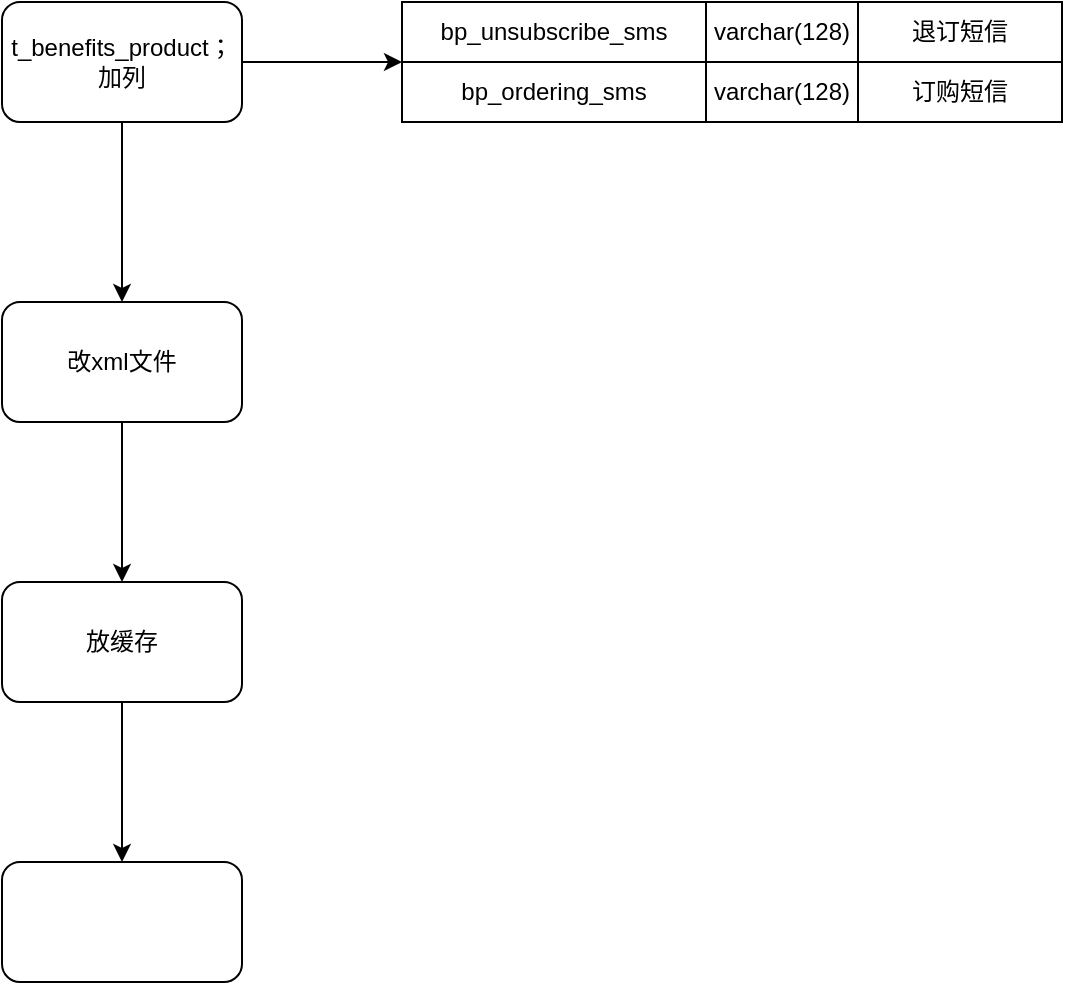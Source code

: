 <mxfile version="13.4.8" type="github">
  <diagram id="C5RBs43oDa-KdzZeNtuy" name="Page-1">
    <mxGraphModel dx="873" dy="582" grid="1" gridSize="10" guides="1" tooltips="1" connect="1" arrows="1" fold="1" page="1" pageScale="1" pageWidth="827" pageHeight="1169" math="0" shadow="0">
      <root>
        <mxCell id="WIyWlLk6GJQsqaUBKTNV-0" />
        <mxCell id="WIyWlLk6GJQsqaUBKTNV-1" parent="WIyWlLk6GJQsqaUBKTNV-0" />
        <mxCell id="6fObZZFcRlx7szJT0v2M-2" value="" style="edgeStyle=orthogonalEdgeStyle;rounded=0;orthogonalLoop=1;jettySize=auto;html=1;" edge="1" parent="WIyWlLk6GJQsqaUBKTNV-1" source="KzAmsMi60-icw3bkNjwb-0" target="2">
          <mxGeometry relative="1" as="geometry" />
        </mxCell>
        <mxCell id="6fObZZFcRlx7szJT0v2M-29" style="edgeStyle=orthogonalEdgeStyle;rounded=0;orthogonalLoop=1;jettySize=auto;html=1;" edge="1" parent="WIyWlLk6GJQsqaUBKTNV-1" source="KzAmsMi60-icw3bkNjwb-0" target="6fObZZFcRlx7szJT0v2M-9">
          <mxGeometry relative="1" as="geometry" />
        </mxCell>
        <mxCell id="KzAmsMi60-icw3bkNjwb-0" value="t_benefits_product；加列" style="rounded=1;whiteSpace=wrap;html=1;" vertex="1" parent="WIyWlLk6GJQsqaUBKTNV-1">
          <mxGeometry x="90" y="70" width="120" height="60" as="geometry" />
        </mxCell>
        <mxCell id="6fObZZFcRlx7szJT0v2M-31" value="" style="edgeStyle=orthogonalEdgeStyle;rounded=0;orthogonalLoop=1;jettySize=auto;html=1;" edge="1" parent="WIyWlLk6GJQsqaUBKTNV-1" source="2" target="6fObZZFcRlx7szJT0v2M-30">
          <mxGeometry relative="1" as="geometry" />
        </mxCell>
        <mxCell id="2" value="改xml文件" style="rounded=1;whiteSpace=wrap;html=1;" vertex="1" parent="WIyWlLk6GJQsqaUBKTNV-1">
          <mxGeometry x="90" y="220" width="120" height="60" as="geometry" />
        </mxCell>
        <mxCell id="6fObZZFcRlx7szJT0v2M-9" value="" style="shape=table;html=1;whiteSpace=wrap;startSize=0;container=1;collapsible=0;childLayout=tableLayout;" vertex="1" parent="WIyWlLk6GJQsqaUBKTNV-1">
          <mxGeometry x="290" y="70" width="330" height="60" as="geometry" />
        </mxCell>
        <mxCell id="6fObZZFcRlx7szJT0v2M-14" value="" style="shape=partialRectangle;html=1;whiteSpace=wrap;collapsible=0;dropTarget=0;pointerEvents=0;fillColor=none;top=0;left=0;bottom=0;right=0;points=[[0,0.5],[1,0.5]];portConstraint=eastwest;" vertex="1" parent="6fObZZFcRlx7szJT0v2M-9">
          <mxGeometry width="330" height="30" as="geometry" />
        </mxCell>
        <mxCell id="6fObZZFcRlx7szJT0v2M-15" value="bp_unsubscribe_sms" style="shape=partialRectangle;html=1;whiteSpace=wrap;connectable=0;fillColor=none;top=0;left=0;bottom=0;right=0;overflow=hidden;" vertex="1" parent="6fObZZFcRlx7szJT0v2M-14">
          <mxGeometry width="152" height="30" as="geometry" />
        </mxCell>
        <mxCell id="6fObZZFcRlx7szJT0v2M-16" value="varchar(128)" style="shape=partialRectangle;html=1;whiteSpace=wrap;connectable=0;fillColor=none;top=0;left=0;bottom=0;right=0;overflow=hidden;" vertex="1" parent="6fObZZFcRlx7szJT0v2M-14">
          <mxGeometry x="152" width="76" height="30" as="geometry" />
        </mxCell>
        <mxCell id="6fObZZFcRlx7szJT0v2M-17" value="退订短信" style="shape=partialRectangle;html=1;whiteSpace=wrap;connectable=0;fillColor=none;top=0;left=0;bottom=0;right=0;overflow=hidden;" vertex="1" parent="6fObZZFcRlx7szJT0v2M-14">
          <mxGeometry x="228" width="102" height="30" as="geometry" />
        </mxCell>
        <mxCell id="6fObZZFcRlx7szJT0v2M-10" value="" style="shape=partialRectangle;html=1;whiteSpace=wrap;collapsible=0;dropTarget=0;pointerEvents=0;fillColor=none;top=0;left=0;bottom=0;right=0;points=[[0,0.5],[1,0.5]];portConstraint=eastwest;" vertex="1" parent="6fObZZFcRlx7szJT0v2M-9">
          <mxGeometry y="30" width="330" height="30" as="geometry" />
        </mxCell>
        <mxCell id="6fObZZFcRlx7szJT0v2M-11" value="bp_ordering_sms" style="shape=partialRectangle;html=1;whiteSpace=wrap;connectable=0;fillColor=none;top=0;left=0;bottom=0;right=0;overflow=hidden;" vertex="1" parent="6fObZZFcRlx7szJT0v2M-10">
          <mxGeometry width="152" height="30" as="geometry" />
        </mxCell>
        <mxCell id="6fObZZFcRlx7szJT0v2M-12" value="varchar(128)" style="shape=partialRectangle;html=1;whiteSpace=wrap;connectable=0;fillColor=none;top=0;left=0;bottom=0;right=0;overflow=hidden;" vertex="1" parent="6fObZZFcRlx7szJT0v2M-10">
          <mxGeometry x="152" width="76" height="30" as="geometry" />
        </mxCell>
        <mxCell id="6fObZZFcRlx7szJT0v2M-13" value="订购短信" style="shape=partialRectangle;html=1;whiteSpace=wrap;connectable=0;fillColor=none;top=0;left=0;bottom=0;right=0;overflow=hidden;" vertex="1" parent="6fObZZFcRlx7szJT0v2M-10">
          <mxGeometry x="228" width="102" height="30" as="geometry" />
        </mxCell>
        <mxCell id="6fObZZFcRlx7szJT0v2M-33" value="" style="edgeStyle=orthogonalEdgeStyle;rounded=0;orthogonalLoop=1;jettySize=auto;html=1;" edge="1" parent="WIyWlLk6GJQsqaUBKTNV-1" source="6fObZZFcRlx7szJT0v2M-30" target="6fObZZFcRlx7szJT0v2M-32">
          <mxGeometry relative="1" as="geometry" />
        </mxCell>
        <mxCell id="6fObZZFcRlx7szJT0v2M-30" value="放缓存" style="whiteSpace=wrap;html=1;rounded=1;" vertex="1" parent="WIyWlLk6GJQsqaUBKTNV-1">
          <mxGeometry x="90" y="360" width="120" height="60" as="geometry" />
        </mxCell>
        <mxCell id="6fObZZFcRlx7szJT0v2M-32" value="" style="whiteSpace=wrap;html=1;rounded=1;" vertex="1" parent="WIyWlLk6GJQsqaUBKTNV-1">
          <mxGeometry x="90" y="500" width="120" height="60" as="geometry" />
        </mxCell>
      </root>
    </mxGraphModel>
  </diagram>
</mxfile>
